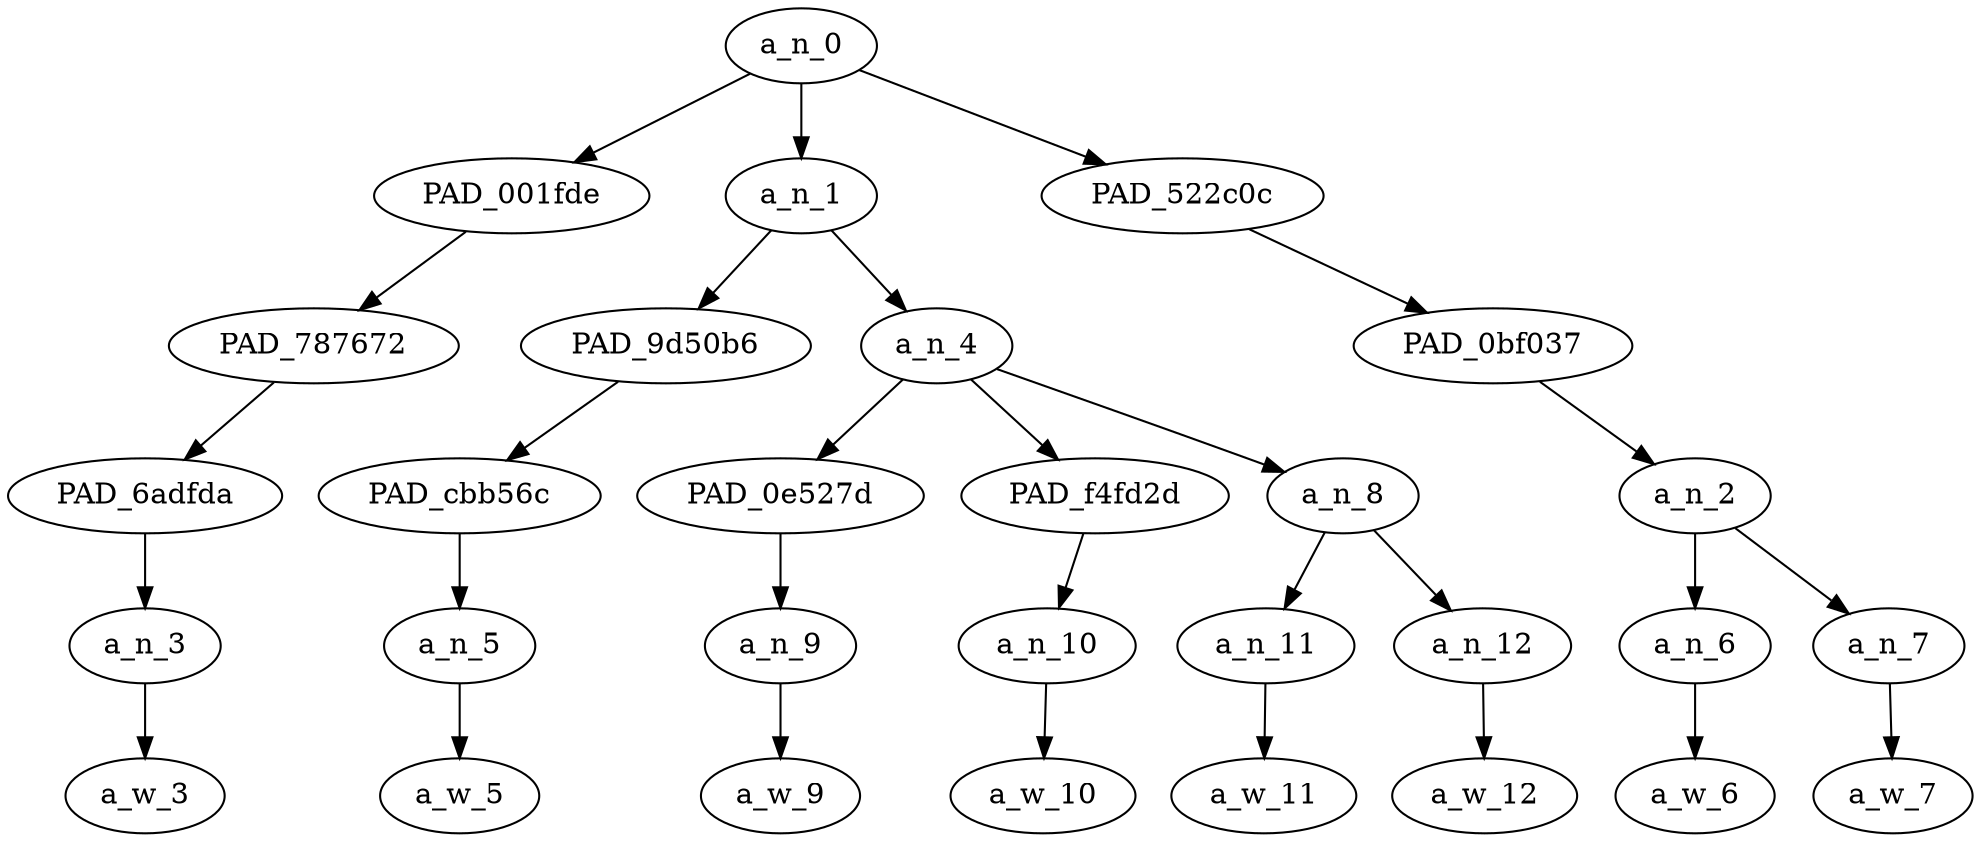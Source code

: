 strict digraph "" {
	a_n_0	[div_dir=1,
		index=0,
		level=5,
		pos="5.138888888888888,5!",
		text_span="[0, 1, 2, 3, 4, 5, 6, 7]",
		value=1.00000002];
	PAD_001fde	[div_dir=-1,
		index=2,
		level=4,
		pos="7.0,4!",
		text_span="[7]",
		value=0.22590356];
	a_n_0 -> PAD_001fde;
	a_n_1	[div_dir=1,
		index=0,
		level=4,
		pos="2.9166666666666665,4!",
		text_span="[0, 1, 2, 3, 4]",
		value=0.62201327];
	a_n_0 -> a_n_1;
	PAD_522c0c	[div_dir=1,
		index=1,
		level=4,
		pos="5.5,4!",
		text_span="[5, 6]",
		value=0.15150878];
	a_n_0 -> PAD_522c0c;
	PAD_787672	[div_dir=-1,
		index=3,
		level=3,
		pos="7.0,3!",
		text_span="[7]",
		value=0.22590356];
	PAD_001fde -> PAD_787672;
	PAD_6adfda	[div_dir=-1,
		index=5,
		level=2,
		pos="7.0,2!",
		text_span="[7]",
		value=0.22590356];
	PAD_787672 -> PAD_6adfda;
	a_n_3	[div_dir=-1,
		index=7,
		level=1,
		pos="7.0,1!",
		text_span="[7]",
		value=0.22590356];
	PAD_6adfda -> a_n_3;
	a_w_3	[div_dir=0,
		index=7,
		level=0,
		pos="7,0!",
		text_span="[7]",
		value=bitches];
	a_n_3 -> a_w_3;
	PAD_9d50b6	[div_dir=1,
		index=1,
		level=3,
		pos="4.0,3!",
		text_span="[4]",
		value=0.23611679];
	a_n_1 -> PAD_9d50b6;
	a_n_4	[div_dir=1,
		index=0,
		level=3,
		pos="1.8333333333333333,3!",
		text_span="[0, 1, 2, 3]",
		value=0.38527075];
	a_n_1 -> a_n_4;
	PAD_cbb56c	[div_dir=1,
		index=3,
		level=2,
		pos="4.0,2!",
		text_span="[4]",
		value=0.23611679];
	PAD_9d50b6 -> PAD_cbb56c;
	a_n_5	[div_dir=1,
		index=4,
		level=1,
		pos="4.0,1!",
		text_span="[4]",
		value=0.23611679];
	PAD_cbb56c -> a_n_5;
	a_w_5	[div_dir=0,
		index=4,
		level=0,
		pos="4,0!",
		text_span="[4]",
		value=burberry];
	a_n_5 -> a_w_5;
	PAD_0e527d	[div_dir=1,
		index=1,
		level=2,
		pos="2.0,2!",
		text_span="[2]",
		value=0.10203642];
	a_n_4 -> PAD_0e527d;
	PAD_f4fd2d	[div_dir=-1,
		index=2,
		level=2,
		pos="3.0,2!",
		text_span="[3]",
		value=0.13315414];
	a_n_4 -> PAD_f4fd2d;
	a_n_8	[div_dir=1,
		index=0,
		level=2,
		pos="0.5,2!",
		text_span="[0, 1]",
		value=0.14961243];
	a_n_4 -> a_n_8;
	a_n_9	[div_dir=1,
		index=2,
		level=1,
		pos="2.0,1!",
		text_span="[2]",
		value=0.10203642];
	PAD_0e527d -> a_n_9;
	a_w_9	[div_dir=0,
		index=2,
		level=0,
		pos="2,0!",
		text_span="[2]",
		value=black];
	a_n_9 -> a_w_9;
	a_n_10	[div_dir=-1,
		index=3,
		level=1,
		pos="3.0,1!",
		text_span="[3]",
		value=0.13315414];
	PAD_f4fd2d -> a_n_10;
	a_w_10	[div_dir=0,
		index=3,
		level=0,
		pos="3,0!",
		text_span="[3]",
		value=boots];
	a_n_10 -> a_w_10;
	a_n_11	[div_dir=1,
		index=0,
		level=1,
		pos="0.0,1!",
		text_span="[0]",
		value=0.06567729];
	a_n_8 -> a_n_11;
	a_n_12	[div_dir=1,
		index=1,
		level=1,
		pos="1.0,1!",
		text_span="[1]",
		value=0.08358033];
	a_n_8 -> a_n_12;
	a_w_11	[div_dir=0,
		index=0,
		level=0,
		pos="0,0!",
		text_span="[0]",
		value=thigh];
	a_n_11 -> a_w_11;
	a_w_12	[div_dir=0,
		index=1,
		level=0,
		pos="1,0!",
		text_span="[1]",
		value=high];
	a_n_12 -> a_w_12;
	PAD_0bf037	[div_dir=1,
		index=2,
		level=3,
		pos="5.5,3!",
		text_span="[5, 6]",
		value=0.15150878];
	PAD_522c0c -> PAD_0bf037;
	a_n_2	[div_dir=1,
		index=4,
		level=2,
		pos="5.5,2!",
		text_span="[5, 6]",
		value=0.15150878];
	PAD_0bf037 -> a_n_2;
	a_n_6	[div_dir=1,
		index=5,
		level=1,
		pos="5.0,1!",
		text_span="[5]",
		value=0.05942133];
	a_n_2 -> a_n_6;
	a_n_7	[div_dir=1,
		index=6,
		level=1,
		pos="6.0,1!",
		text_span="[6]",
		value=0.09185032];
	a_n_2 -> a_n_7;
	a_w_6	[div_dir=0,
		index=5,
		level=0,
		pos="5,0!",
		text_span="[5]",
		value=all];
	a_n_6 -> a_w_6;
	a_w_7	[div_dir=0,
		index=6,
		level=0,
		pos="6,0!",
		text_span="[6]",
		value=day];
	a_n_7 -> a_w_7;
}
